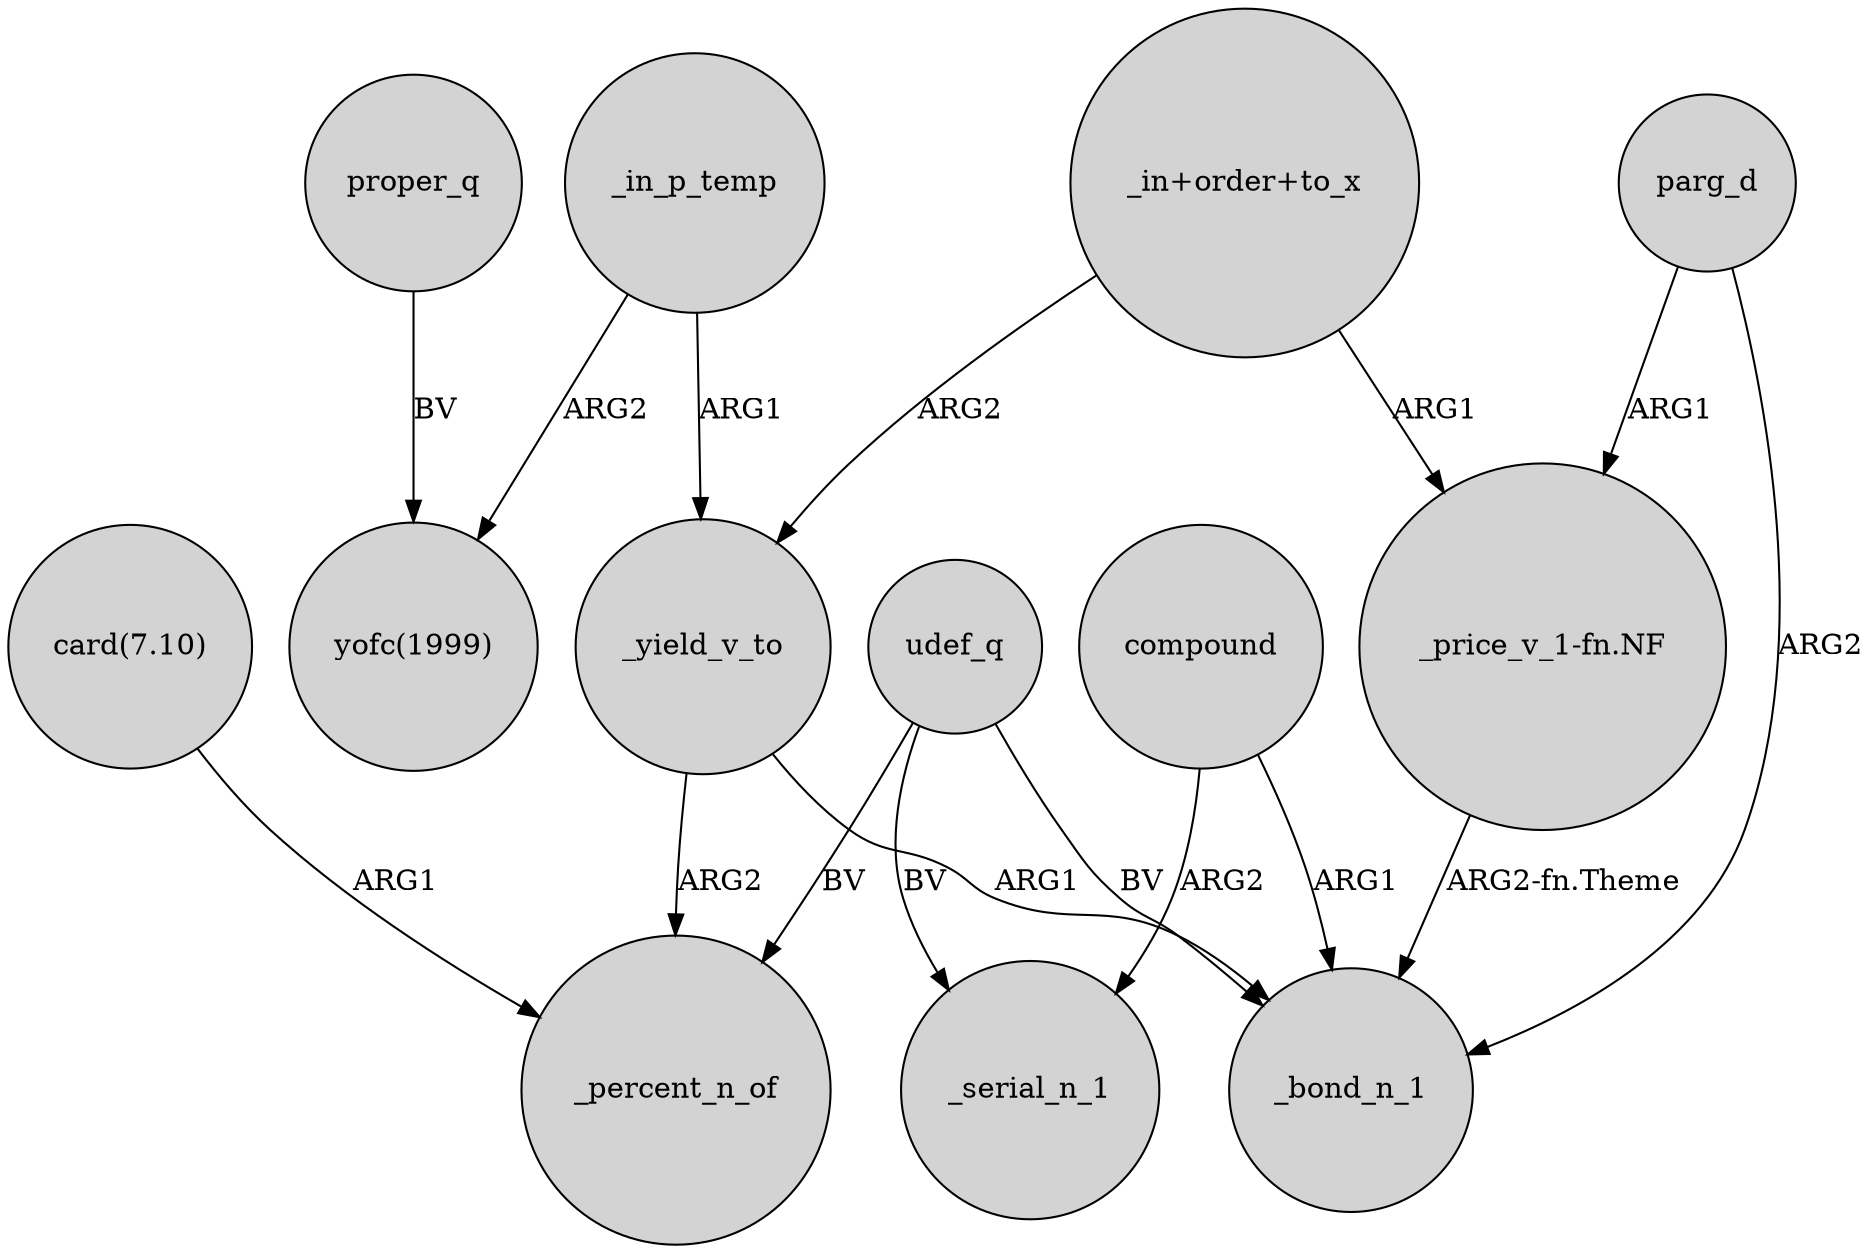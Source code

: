 digraph {
	node [shape=circle style=filled]
	udef_q -> _bond_n_1 [label=BV]
	"_in+order+to_x" -> "_price_v_1-fn.NF" [label=ARG1]
	"card(7.10)" -> _percent_n_of [label=ARG1]
	"_in+order+to_x" -> _yield_v_to [label=ARG2]
	proper_q -> "yofc(1999)" [label=BV]
	_in_p_temp -> "yofc(1999)" [label=ARG2]
	_yield_v_to -> _percent_n_of [label=ARG2]
	udef_q -> _percent_n_of [label=BV]
	udef_q -> _serial_n_1 [label=BV]
	parg_d -> "_price_v_1-fn.NF" [label=ARG1]
	parg_d -> _bond_n_1 [label=ARG2]
	_in_p_temp -> _yield_v_to [label=ARG1]
	"_price_v_1-fn.NF" -> _bond_n_1 [label="ARG2-fn.Theme"]
	compound -> _serial_n_1 [label=ARG2]
	_yield_v_to -> _bond_n_1 [label=ARG1]
	compound -> _bond_n_1 [label=ARG1]
}
